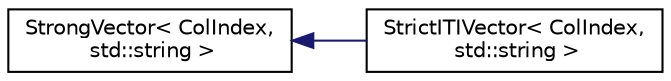 digraph "Graphical Class Hierarchy"
{
 // LATEX_PDF_SIZE
  edge [fontname="Helvetica",fontsize="10",labelfontname="Helvetica",labelfontsize="10"];
  node [fontname="Helvetica",fontsize="10",shape=record];
  rankdir="LR";
  Node0 [label="StrongVector\< ColIndex,\l std::string \>",height=0.2,width=0.4,color="black", fillcolor="white", style="filled",URL="$classabsl_1_1_strong_vector.html",tooltip=" "];
  Node0 -> Node1 [dir="back",color="midnightblue",fontsize="10",style="solid",fontname="Helvetica"];
  Node1 [label="StrictITIVector\< ColIndex,\l std::string \>",height=0.2,width=0.4,color="black", fillcolor="white", style="filled",URL="$classoperations__research_1_1glop_1_1_strict_i_t_i_vector.html",tooltip=" "];
}

